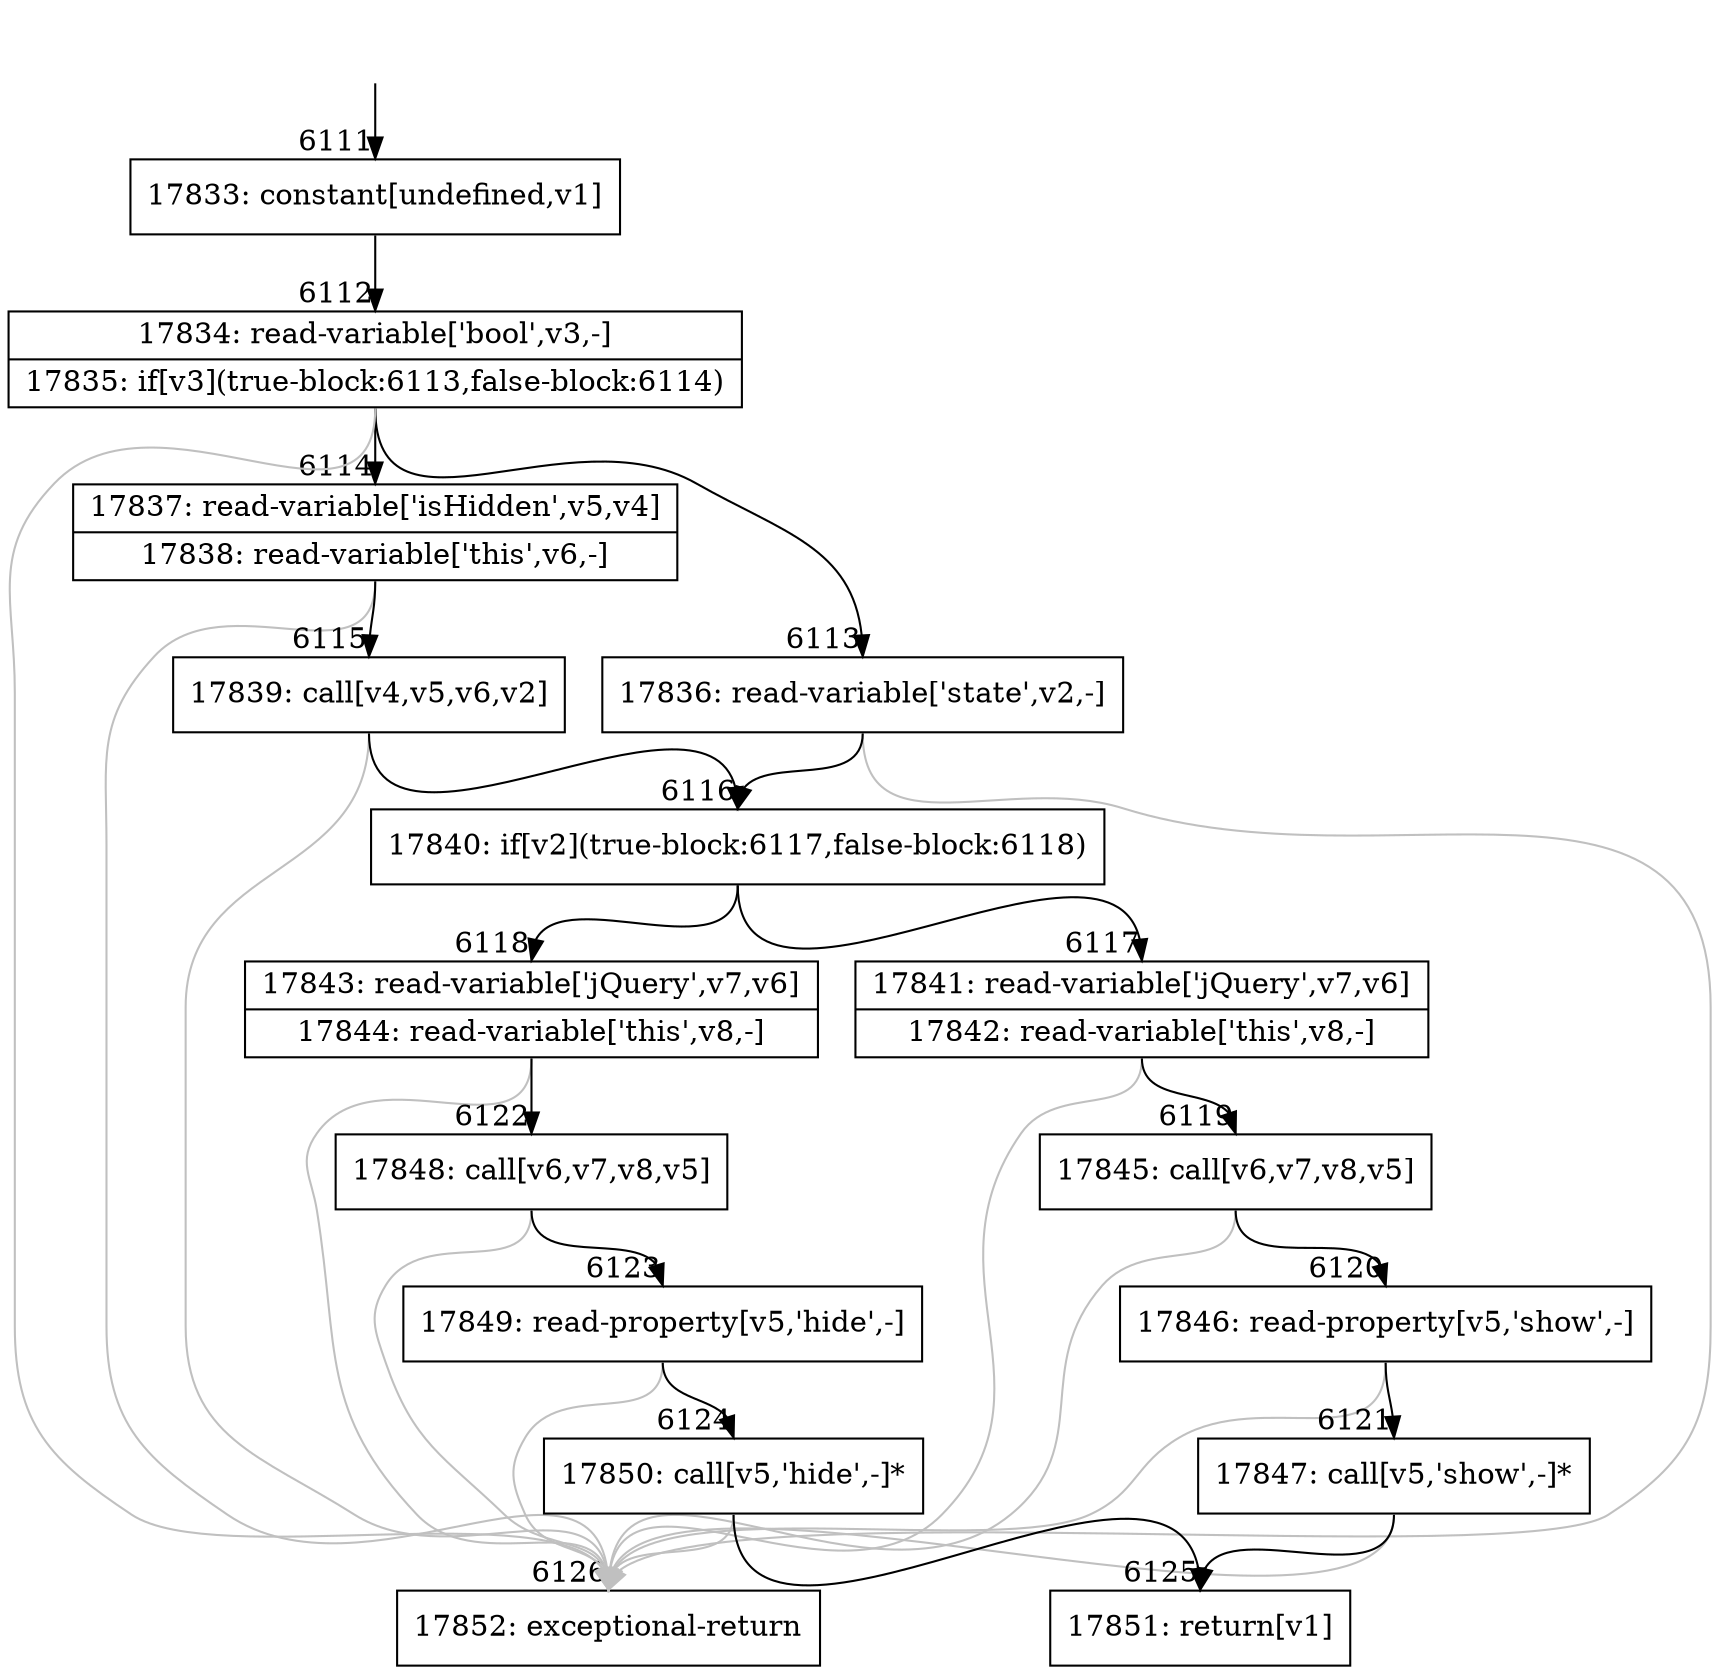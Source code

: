 digraph {
rankdir="TD"
BB_entry401[shape=none,label=""];
BB_entry401 -> BB6111 [tailport=s, headport=n, headlabel="    6111"]
BB6111 [shape=record label="{17833: constant[undefined,v1]}" ] 
BB6111 -> BB6112 [tailport=s, headport=n, headlabel="      6112"]
BB6112 [shape=record label="{17834: read-variable['bool',v3,-]|17835: if[v3](true-block:6113,false-block:6114)}" ] 
BB6112 -> BB6113 [tailport=s, headport=n, headlabel="      6113"]
BB6112 -> BB6114 [tailport=s, headport=n, headlabel="      6114"]
BB6112 -> BB6126 [tailport=s, headport=n, color=gray, headlabel="      6126"]
BB6113 [shape=record label="{17836: read-variable['state',v2,-]}" ] 
BB6113 -> BB6116 [tailport=s, headport=n, headlabel="      6116"]
BB6113 -> BB6126 [tailport=s, headport=n, color=gray]
BB6114 [shape=record label="{17837: read-variable['isHidden',v5,v4]|17838: read-variable['this',v6,-]}" ] 
BB6114 -> BB6115 [tailport=s, headport=n, headlabel="      6115"]
BB6114 -> BB6126 [tailport=s, headport=n, color=gray]
BB6115 [shape=record label="{17839: call[v4,v5,v6,v2]}" ] 
BB6115 -> BB6116 [tailport=s, headport=n]
BB6115 -> BB6126 [tailport=s, headport=n, color=gray]
BB6116 [shape=record label="{17840: if[v2](true-block:6117,false-block:6118)}" ] 
BB6116 -> BB6117 [tailport=s, headport=n, headlabel="      6117"]
BB6116 -> BB6118 [tailport=s, headport=n, headlabel="      6118"]
BB6117 [shape=record label="{17841: read-variable['jQuery',v7,v6]|17842: read-variable['this',v8,-]}" ] 
BB6117 -> BB6119 [tailport=s, headport=n, headlabel="      6119"]
BB6117 -> BB6126 [tailport=s, headport=n, color=gray]
BB6118 [shape=record label="{17843: read-variable['jQuery',v7,v6]|17844: read-variable['this',v8,-]}" ] 
BB6118 -> BB6122 [tailport=s, headport=n, headlabel="      6122"]
BB6118 -> BB6126 [tailport=s, headport=n, color=gray]
BB6119 [shape=record label="{17845: call[v6,v7,v8,v5]}" ] 
BB6119 -> BB6120 [tailport=s, headport=n, headlabel="      6120"]
BB6119 -> BB6126 [tailport=s, headport=n, color=gray]
BB6120 [shape=record label="{17846: read-property[v5,'show',-]}" ] 
BB6120 -> BB6121 [tailport=s, headport=n, headlabel="      6121"]
BB6120 -> BB6126 [tailport=s, headport=n, color=gray]
BB6121 [shape=record label="{17847: call[v5,'show',-]*}" ] 
BB6121 -> BB6125 [tailport=s, headport=n, headlabel="      6125"]
BB6121 -> BB6126 [tailport=s, headport=n, color=gray]
BB6122 [shape=record label="{17848: call[v6,v7,v8,v5]}" ] 
BB6122 -> BB6123 [tailport=s, headport=n, headlabel="      6123"]
BB6122 -> BB6126 [tailport=s, headport=n, color=gray]
BB6123 [shape=record label="{17849: read-property[v5,'hide',-]}" ] 
BB6123 -> BB6124 [tailport=s, headport=n, headlabel="      6124"]
BB6123 -> BB6126 [tailport=s, headport=n, color=gray]
BB6124 [shape=record label="{17850: call[v5,'hide',-]*}" ] 
BB6124 -> BB6125 [tailport=s, headport=n]
BB6124 -> BB6126 [tailport=s, headport=n, color=gray]
BB6125 [shape=record label="{17851: return[v1]}" ] 
BB6126 [shape=record label="{17852: exceptional-return}" ] 
}
